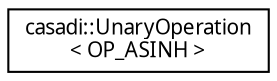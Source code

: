digraph "Graphical Class Hierarchy"
{
  edge [fontname="FreeSans.ttf",fontsize="10",labelfontname="FreeSans.ttf",labelfontsize="10"];
  node [fontname="FreeSans.ttf",fontsize="10",shape=record];
  rankdir="LR";
  Node1 [label="casadi::UnaryOperation\l\< OP_ASINH \>",height=0.2,width=0.4,color="black", fillcolor="white", style="filled",URL="$d7/d89/structcasadi_1_1UnaryOperation_3_01OP__ASINH_01_4.html",tooltip="Inverse hyperbolic sine. "];
}
